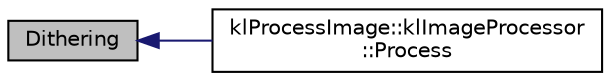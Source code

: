 digraph "Dithering"
{
  edge [fontname="Helvetica",fontsize="10",labelfontname="Helvetica",labelfontsize="10"];
  node [fontname="Helvetica",fontsize="10",shape=record];
  rankdir="LR";
  Node1 [label="Dithering",height=0.2,width=0.4,color="black", fillcolor="grey75", style="filled" fontcolor="black"];
  Node1 -> Node2 [dir="back",color="midnightblue",fontsize="10",style="solid",fontname="Helvetica"];
  Node2 [label="klProcessImage::klImageProcessor\l::Process",height=0.2,width=0.4,color="black", fillcolor="white", style="filled",URL="$classkl_process_image_1_1kl_image_processor.html#a2c6f2574c372c4cc9313c9dd169d9414"];
}
